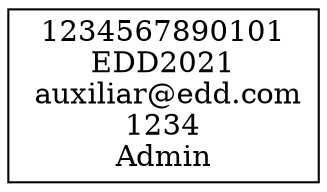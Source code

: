 digraph grafo { 
	node[shape="record"]
nodo1234567890101[label = "1234567890101\nEDD2021\n auxiliar@edd.com\n1234\nAdmin"];

}